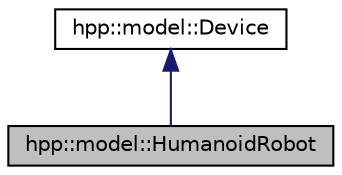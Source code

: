 digraph "hpp::model::HumanoidRobot"
{
  edge [fontname="Helvetica",fontsize="10",labelfontname="Helvetica",labelfontsize="10"];
  node [fontname="Helvetica",fontsize="10",shape=record];
  Node1 [label="hpp::model::HumanoidRobot",height=0.2,width=0.4,color="black", fillcolor="grey75", style="filled" fontcolor="black"];
  Node2 -> Node1 [dir="back",color="midnightblue",fontsize="10",style="solid",fontname="Helvetica"];
  Node2 [label="hpp::model::Device",height=0.2,width=0.4,color="black", fillcolor="white", style="filled",URL="$a00008.html",tooltip="Robot with geometric and dynamic model. "];
}
